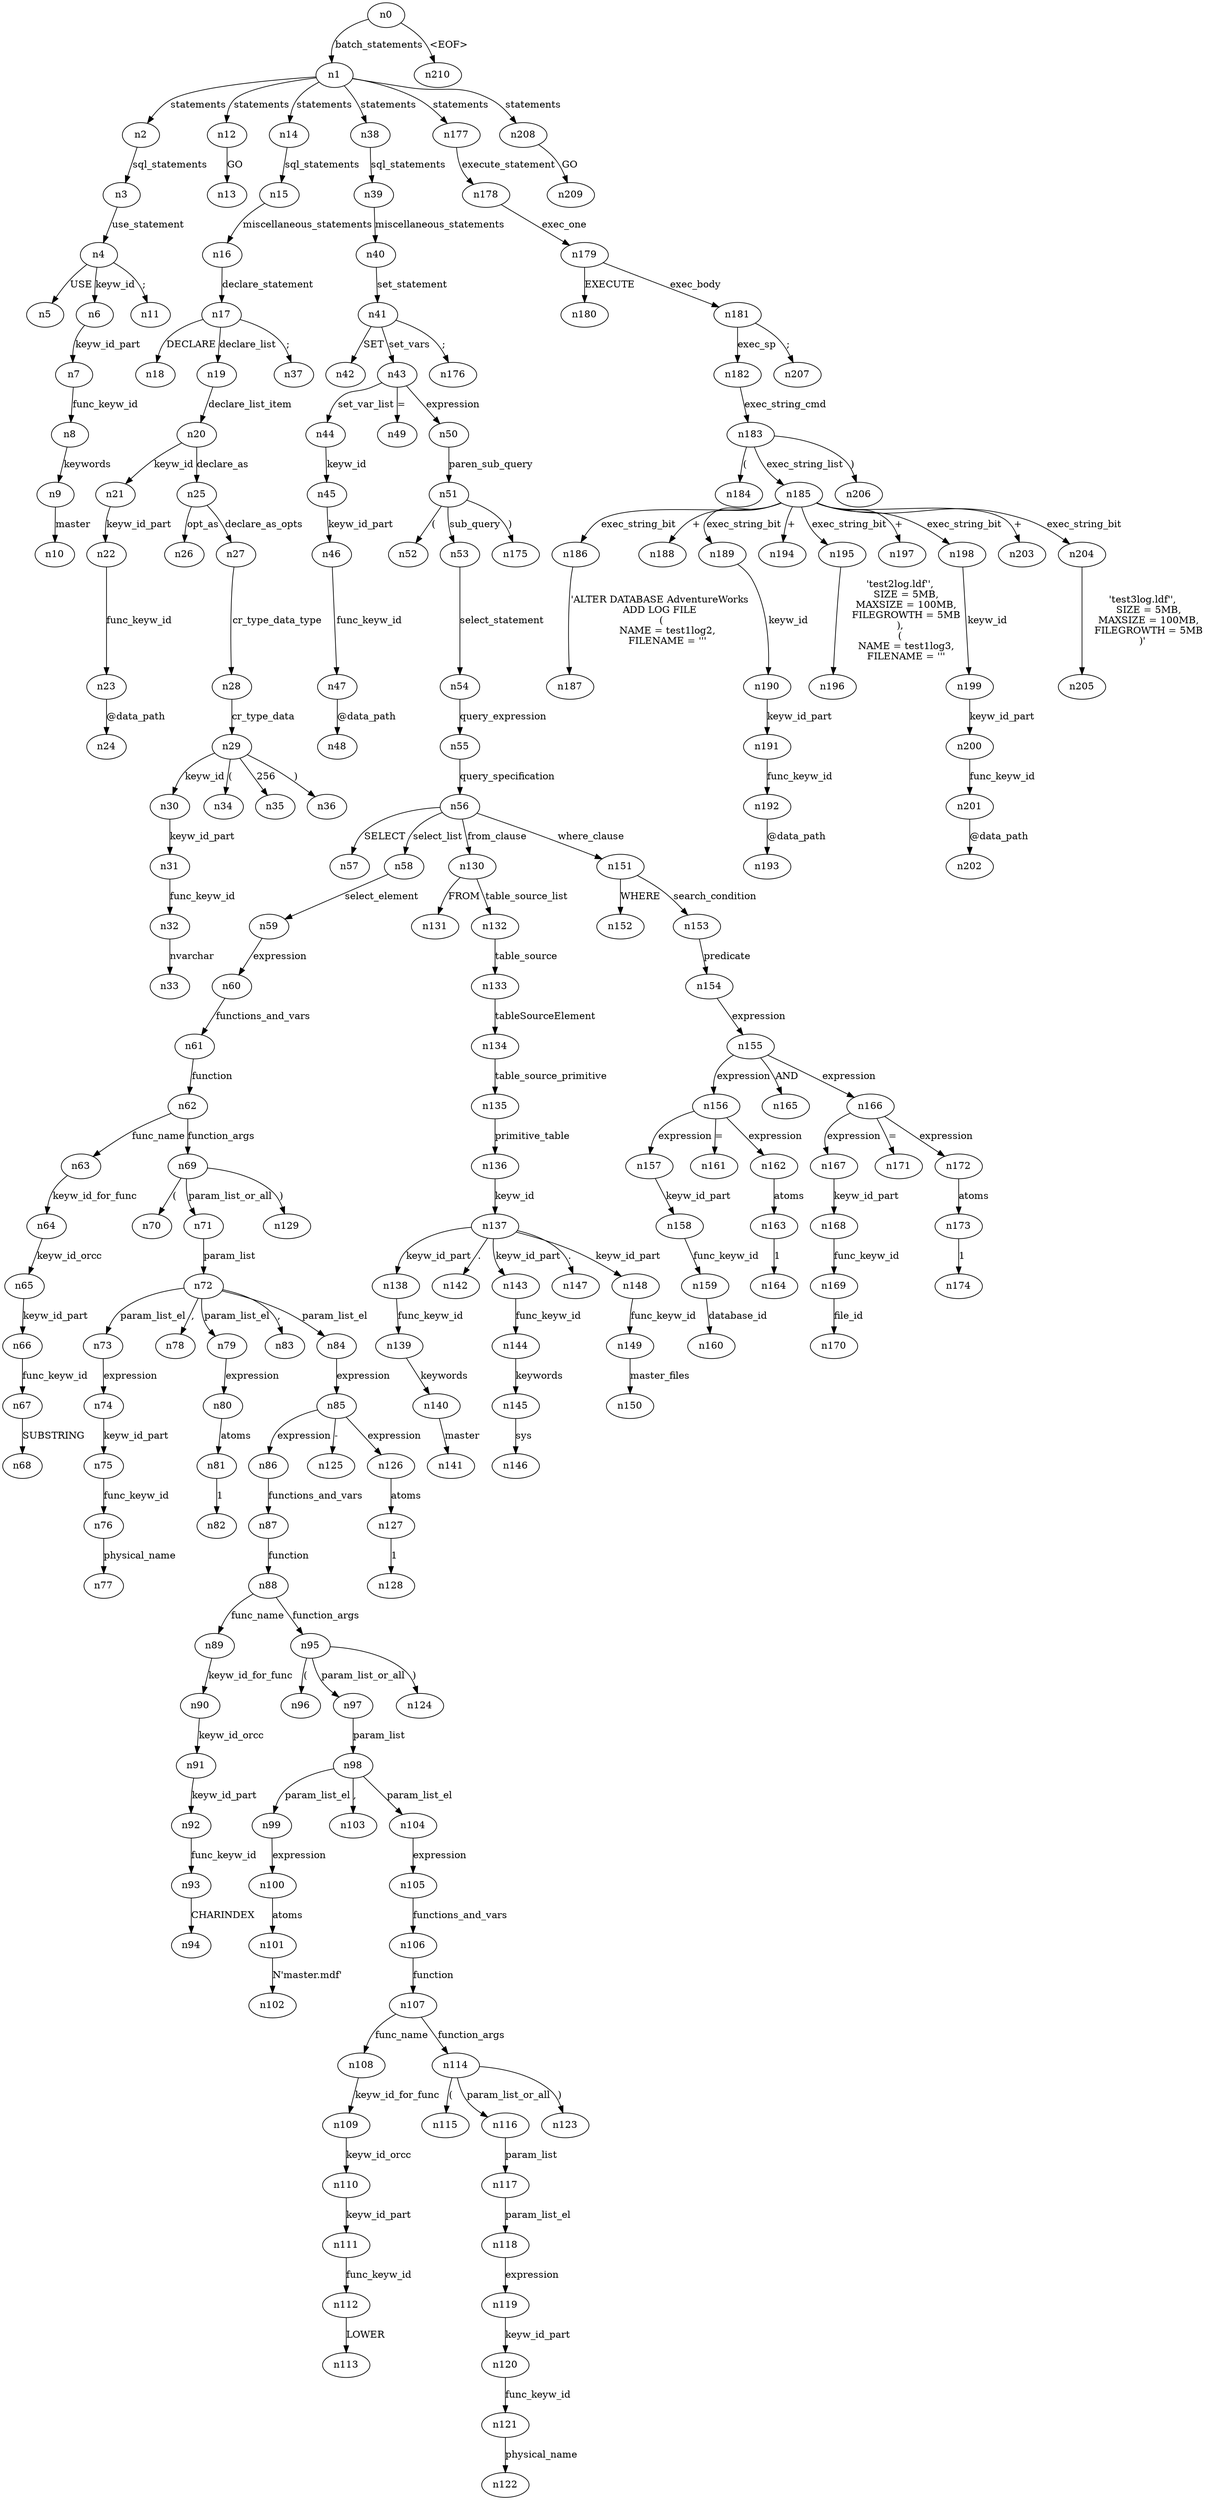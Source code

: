 digraph ParseTree {
  n0 -> n1 [label="batch_statements"];
  n1 -> n2 [label="statements"];
  n2 -> n3 [label="sql_statements"];
  n3 -> n4 [label="use_statement"];
  n4 -> n5 [label="USE"];
  n4 -> n6 [label="keyw_id"];
  n6 -> n7 [label="keyw_id_part"];
  n7 -> n8 [label="func_keyw_id"];
  n8 -> n9 [label="keywords"];
  n9 -> n10 [label="master"];
  n4 -> n11 [label=";"];
  n1 -> n12 [label="statements"];
  n12 -> n13 [label="GO"];
  n1 -> n14 [label="statements"];
  n14 -> n15 [label="sql_statements"];
  n15 -> n16 [label="miscellaneous_statements"];
  n16 -> n17 [label="declare_statement"];
  n17 -> n18 [label="DECLARE"];
  n17 -> n19 [label="declare_list"];
  n19 -> n20 [label="declare_list_item"];
  n20 -> n21 [label="keyw_id"];
  n21 -> n22 [label="keyw_id_part"];
  n22 -> n23 [label="func_keyw_id"];
  n23 -> n24 [label="@data_path"];
  n20 -> n25 [label="declare_as"];
  n25 -> n26 [label="opt_as"];
  n25 -> n27 [label="declare_as_opts"];
  n27 -> n28 [label="cr_type_data_type"];
  n28 -> n29 [label="cr_type_data"];
  n29 -> n30 [label="keyw_id"];
  n30 -> n31 [label="keyw_id_part"];
  n31 -> n32 [label="func_keyw_id"];
  n32 -> n33 [label="nvarchar"];
  n29 -> n34 [label="("];
  n29 -> n35 [label="256"];
  n29 -> n36 [label=")"];
  n17 -> n37 [label=";"];
  n1 -> n38 [label="statements"];
  n38 -> n39 [label="sql_statements"];
  n39 -> n40 [label="miscellaneous_statements"];
  n40 -> n41 [label="set_statement"];
  n41 -> n42 [label="SET"];
  n41 -> n43 [label="set_vars"];
  n43 -> n44 [label="set_var_list"];
  n44 -> n45 [label="keyw_id"];
  n45 -> n46 [label="keyw_id_part"];
  n46 -> n47 [label="func_keyw_id"];
  n47 -> n48 [label="@data_path"];
  n43 -> n49 [label="="];
  n43 -> n50 [label="expression"];
  n50 -> n51 [label="paren_sub_query"];
  n51 -> n52 [label="("];
  n51 -> n53 [label="sub_query"];
  n53 -> n54 [label="select_statement"];
  n54 -> n55 [label="query_expression"];
  n55 -> n56 [label="query_specification"];
  n56 -> n57 [label="SELECT"];
  n56 -> n58 [label="select_list"];
  n58 -> n59 [label="select_element"];
  n59 -> n60 [label="expression"];
  n60 -> n61 [label="functions_and_vars"];
  n61 -> n62 [label="function"];
  n62 -> n63 [label="func_name"];
  n63 -> n64 [label="keyw_id_for_func"];
  n64 -> n65 [label="keyw_id_orcc"];
  n65 -> n66 [label="keyw_id_part"];
  n66 -> n67 [label="func_keyw_id"];
  n67 -> n68 [label="SUBSTRING"];
  n62 -> n69 [label="function_args"];
  n69 -> n70 [label="("];
  n69 -> n71 [label="param_list_or_all"];
  n71 -> n72 [label="param_list"];
  n72 -> n73 [label="param_list_el"];
  n73 -> n74 [label="expression"];
  n74 -> n75 [label="keyw_id_part"];
  n75 -> n76 [label="func_keyw_id"];
  n76 -> n77 [label="physical_name"];
  n72 -> n78 [label=","];
  n72 -> n79 [label="param_list_el"];
  n79 -> n80 [label="expression"];
  n80 -> n81 [label="atoms"];
  n81 -> n82 [label="1"];
  n72 -> n83 [label=","];
  n72 -> n84 [label="param_list_el"];
  n84 -> n85 [label="expression"];
  n85 -> n86 [label="expression"];
  n86 -> n87 [label="functions_and_vars"];
  n87 -> n88 [label="function"];
  n88 -> n89 [label="func_name"];
  n89 -> n90 [label="keyw_id_for_func"];
  n90 -> n91 [label="keyw_id_orcc"];
  n91 -> n92 [label="keyw_id_part"];
  n92 -> n93 [label="func_keyw_id"];
  n93 -> n94 [label="CHARINDEX"];
  n88 -> n95 [label="function_args"];
  n95 -> n96 [label="("];
  n95 -> n97 [label="param_list_or_all"];
  n97 -> n98 [label="param_list"];
  n98 -> n99 [label="param_list_el"];
  n99 -> n100 [label="expression"];
  n100 -> n101 [label="atoms"];
  n101 -> n102 [label="N'master.mdf'"];
  n98 -> n103 [label=","];
  n98 -> n104 [label="param_list_el"];
  n104 -> n105 [label="expression"];
  n105 -> n106 [label="functions_and_vars"];
  n106 -> n107 [label="function"];
  n107 -> n108 [label="func_name"];
  n108 -> n109 [label="keyw_id_for_func"];
  n109 -> n110 [label="keyw_id_orcc"];
  n110 -> n111 [label="keyw_id_part"];
  n111 -> n112 [label="func_keyw_id"];
  n112 -> n113 [label="LOWER"];
  n107 -> n114 [label="function_args"];
  n114 -> n115 [label="("];
  n114 -> n116 [label="param_list_or_all"];
  n116 -> n117 [label="param_list"];
  n117 -> n118 [label="param_list_el"];
  n118 -> n119 [label="expression"];
  n119 -> n120 [label="keyw_id_part"];
  n120 -> n121 [label="func_keyw_id"];
  n121 -> n122 [label="physical_name"];
  n114 -> n123 [label=")"];
  n95 -> n124 [label=")"];
  n85 -> n125 [label="-"];
  n85 -> n126 [label="expression"];
  n126 -> n127 [label="atoms"];
  n127 -> n128 [label="1"];
  n69 -> n129 [label=")"];
  n56 -> n130 [label="from_clause"];
  n130 -> n131 [label="FROM"];
  n130 -> n132 [label="table_source_list"];
  n132 -> n133 [label="table_source"];
  n133 -> n134 [label="tableSourceElement"];
  n134 -> n135 [label="table_source_primitive"];
  n135 -> n136 [label="primitive_table"];
  n136 -> n137 [label="keyw_id"];
  n137 -> n138 [label="keyw_id_part"];
  n138 -> n139 [label="func_keyw_id"];
  n139 -> n140 [label="keywords"];
  n140 -> n141 [label="master"];
  n137 -> n142 [label="."];
  n137 -> n143 [label="keyw_id_part"];
  n143 -> n144 [label="func_keyw_id"];
  n144 -> n145 [label="keywords"];
  n145 -> n146 [label="sys"];
  n137 -> n147 [label="."];
  n137 -> n148 [label="keyw_id_part"];
  n148 -> n149 [label="func_keyw_id"];
  n149 -> n150 [label="master_files"];
  n56 -> n151 [label="where_clause"];
  n151 -> n152 [label="WHERE"];
  n151 -> n153 [label="search_condition"];
  n153 -> n154 [label="predicate"];
  n154 -> n155 [label="expression"];
  n155 -> n156 [label="expression"];
  n156 -> n157 [label="expression"];
  n157 -> n158 [label="keyw_id_part"];
  n158 -> n159 [label="func_keyw_id"];
  n159 -> n160 [label="database_id"];
  n156 -> n161 [label="="];
  n156 -> n162 [label="expression"];
  n162 -> n163 [label="atoms"];
  n163 -> n164 [label="1"];
  n155 -> n165 [label="AND"];
  n155 -> n166 [label="expression"];
  n166 -> n167 [label="expression"];
  n167 -> n168 [label="keyw_id_part"];
  n168 -> n169 [label="func_keyw_id"];
  n169 -> n170 [label="file_id"];
  n166 -> n171 [label="="];
  n166 -> n172 [label="expression"];
  n172 -> n173 [label="atoms"];
  n173 -> n174 [label="1"];
  n51 -> n175 [label=")"];
  n41 -> n176 [label=";"];
  n1 -> n177 [label="statements"];
  n177 -> n178 [label="execute_statement"];
  n178 -> n179 [label="exec_one"];
  n179 -> n180 [label="EXECUTE"];
  n179 -> n181 [label="exec_body"];
  n181 -> n182 [label="exec_sp"];
  n182 -> n183 [label="exec_string_cmd"];
  n183 -> n184 [label="("];
  n183 -> n185 [label="exec_string_list"];
  n185 -> n186 [label="exec_string_bit"];
  n186 -> n187 [label="'ALTER DATABASE AdventureWorks 
ADD LOG FILE 
(
    NAME = test1log2,
    FILENAME = '''"];
  n185 -> n188 [label="+"];
  n185 -> n189 [label="exec_string_bit"];
  n189 -> n190 [label="keyw_id"];
  n190 -> n191 [label="keyw_id_part"];
  n191 -> n192 [label="func_keyw_id"];
  n192 -> n193 [label="@data_path"];
  n185 -> n194 [label="+"];
  n185 -> n195 [label="exec_string_bit"];
  n195 -> n196 [label="'test2log.ldf'',
    SIZE = 5MB,
    MAXSIZE = 100MB,
    FILEGROWTH = 5MB
),
(
    NAME = test1log3,
    FILENAME = '''"];
  n185 -> n197 [label="+"];
  n185 -> n198 [label="exec_string_bit"];
  n198 -> n199 [label="keyw_id"];
  n199 -> n200 [label="keyw_id_part"];
  n200 -> n201 [label="func_keyw_id"];
  n201 -> n202 [label="@data_path"];
  n185 -> n203 [label="+"];
  n185 -> n204 [label="exec_string_bit"];
  n204 -> n205 [label="'test3log.ldf'',
    SIZE = 5MB,
    MAXSIZE = 100MB,
    FILEGROWTH = 5MB
)'"];
  n183 -> n206 [label=")"];
  n181 -> n207 [label=";"];
  n1 -> n208 [label="statements"];
  n208 -> n209 [label="GO"];
  n0 -> n210 [label="<EOF>"];
}